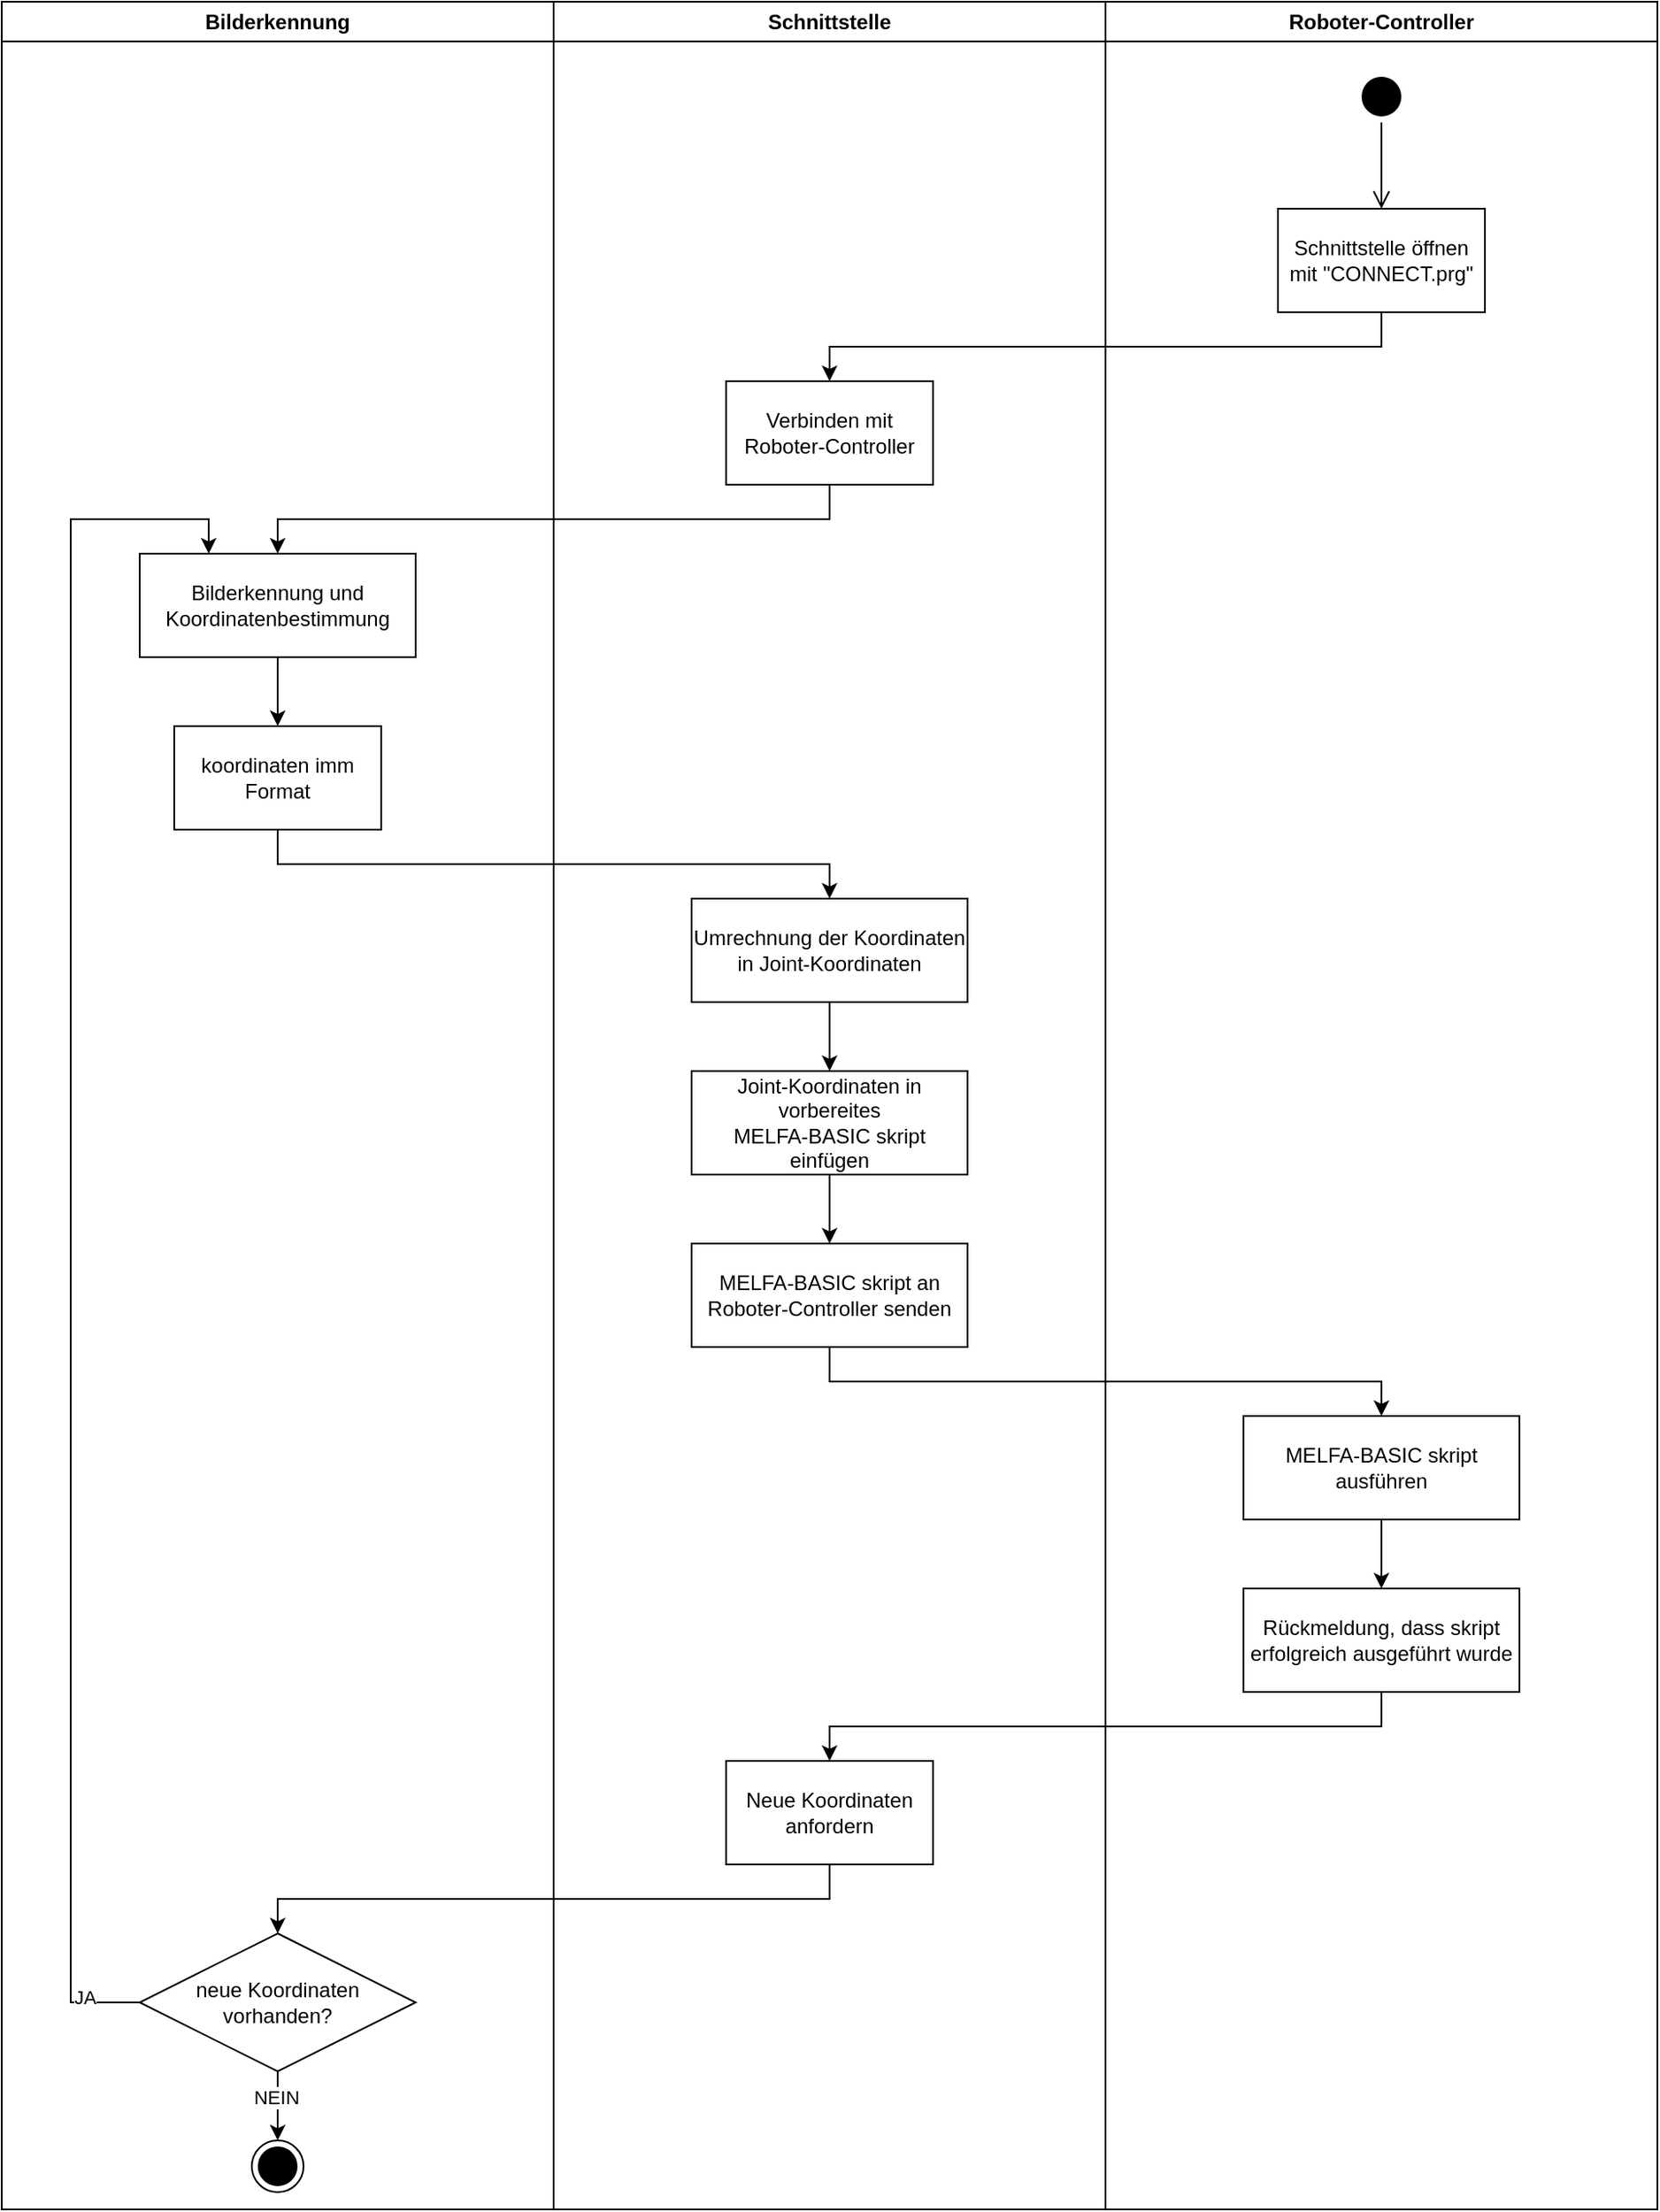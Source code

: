 <mxfile version="26.0.4">
  <diagram name="Page-1" id="mFp3fqJK2pyj7725vfZo">
    <mxGraphModel dx="1368" dy="958" grid="1" gridSize="10" guides="1" tooltips="1" connect="1" arrows="1" fold="1" page="1" pageScale="1" pageWidth="1100" pageHeight="850" math="0" shadow="0">
      <root>
        <mxCell id="0" />
        <mxCell id="1" parent="0" />
        <mxCell id="-YbNEXR8CqB4Sgd9t8pY-2" value="Bilderkennung" style="swimlane;whiteSpace=wrap;html=1;" vertex="1" parent="1">
          <mxGeometry x="40" y="40" width="320" height="1280" as="geometry" />
        </mxCell>
        <mxCell id="-YbNEXR8CqB4Sgd9t8pY-9" style="edgeStyle=orthogonalEdgeStyle;rounded=0;orthogonalLoop=1;jettySize=auto;html=1;entryX=0.5;entryY=0;entryDx=0;entryDy=0;" edge="1" parent="-YbNEXR8CqB4Sgd9t8pY-2" source="-YbNEXR8CqB4Sgd9t8pY-1" target="-YbNEXR8CqB4Sgd9t8pY-5">
          <mxGeometry relative="1" as="geometry" />
        </mxCell>
        <mxCell id="-YbNEXR8CqB4Sgd9t8pY-1" value="Bilderkennung und Koordinatenbestimmung" style="rounded=0;whiteSpace=wrap;html=1;" vertex="1" parent="-YbNEXR8CqB4Sgd9t8pY-2">
          <mxGeometry x="80" y="320" width="160" height="60" as="geometry" />
        </mxCell>
        <mxCell id="-YbNEXR8CqB4Sgd9t8pY-5" value="koordinaten imm Format" style="rounded=0;whiteSpace=wrap;html=1;" vertex="1" parent="-YbNEXR8CqB4Sgd9t8pY-2">
          <mxGeometry x="100" y="420" width="120" height="60" as="geometry" />
        </mxCell>
        <mxCell id="-YbNEXR8CqB4Sgd9t8pY-27" style="edgeStyle=orthogonalEdgeStyle;rounded=0;orthogonalLoop=1;jettySize=auto;html=1;exitX=0;exitY=0.5;exitDx=0;exitDy=0;entryX=0.25;entryY=0;entryDx=0;entryDy=0;" edge="1" parent="-YbNEXR8CqB4Sgd9t8pY-2" source="-YbNEXR8CqB4Sgd9t8pY-26" target="-YbNEXR8CqB4Sgd9t8pY-1">
          <mxGeometry relative="1" as="geometry">
            <Array as="points">
              <mxPoint x="40" y="1160" />
              <mxPoint x="40" y="300" />
              <mxPoint x="120" y="300" />
            </Array>
          </mxGeometry>
        </mxCell>
        <mxCell id="-YbNEXR8CqB4Sgd9t8pY-31" value="JA" style="edgeLabel;html=1;align=center;verticalAlign=middle;resizable=0;points=[];" vertex="1" connectable="0" parent="-YbNEXR8CqB4Sgd9t8pY-27">
          <mxGeometry x="-0.935" y="-3" relative="1" as="geometry">
            <mxPoint as="offset" />
          </mxGeometry>
        </mxCell>
        <mxCell id="-YbNEXR8CqB4Sgd9t8pY-32" value="" style="edgeStyle=orthogonalEdgeStyle;rounded=0;orthogonalLoop=1;jettySize=auto;html=1;" edge="1" parent="-YbNEXR8CqB4Sgd9t8pY-2" source="-YbNEXR8CqB4Sgd9t8pY-26" target="-YbNEXR8CqB4Sgd9t8pY-8">
          <mxGeometry relative="1" as="geometry" />
        </mxCell>
        <mxCell id="-YbNEXR8CqB4Sgd9t8pY-33" value="NEIN" style="edgeLabel;html=1;align=center;verticalAlign=middle;resizable=0;points=[];" vertex="1" connectable="0" parent="-YbNEXR8CqB4Sgd9t8pY-32">
          <mxGeometry x="-0.25" y="-1" relative="1" as="geometry">
            <mxPoint as="offset" />
          </mxGeometry>
        </mxCell>
        <mxCell id="-YbNEXR8CqB4Sgd9t8pY-26" value="neue Koordinaten vorhanden?" style="rhombus;whiteSpace=wrap;html=1;" vertex="1" parent="-YbNEXR8CqB4Sgd9t8pY-2">
          <mxGeometry x="80" y="1120" width="160" height="80" as="geometry" />
        </mxCell>
        <mxCell id="-YbNEXR8CqB4Sgd9t8pY-8" value="" style="ellipse;html=1;shape=endState;fillColor=#000000;strokeColor=#000000;" vertex="1" parent="-YbNEXR8CqB4Sgd9t8pY-2">
          <mxGeometry x="145" y="1240" width="30" height="30" as="geometry" />
        </mxCell>
        <mxCell id="-YbNEXR8CqB4Sgd9t8pY-3" value="Schnittstelle" style="swimlane;whiteSpace=wrap;html=1;" vertex="1" parent="1">
          <mxGeometry x="360" y="40" width="320" height="1280" as="geometry" />
        </mxCell>
        <mxCell id="-YbNEXR8CqB4Sgd9t8pY-22" value="" style="edgeStyle=orthogonalEdgeStyle;rounded=0;orthogonalLoop=1;jettySize=auto;html=1;" edge="1" parent="-YbNEXR8CqB4Sgd9t8pY-3" source="-YbNEXR8CqB4Sgd9t8pY-10" target="-YbNEXR8CqB4Sgd9t8pY-11">
          <mxGeometry relative="1" as="geometry" />
        </mxCell>
        <mxCell id="-YbNEXR8CqB4Sgd9t8pY-10" value="Umrechnung der Koordinaten in Joint-Koordinaten" style="html=1;whiteSpace=wrap;" vertex="1" parent="-YbNEXR8CqB4Sgd9t8pY-3">
          <mxGeometry x="80" y="520" width="160" height="60" as="geometry" />
        </mxCell>
        <mxCell id="-YbNEXR8CqB4Sgd9t8pY-23" value="" style="edgeStyle=orthogonalEdgeStyle;rounded=0;orthogonalLoop=1;jettySize=auto;html=1;" edge="1" parent="-YbNEXR8CqB4Sgd9t8pY-3" source="-YbNEXR8CqB4Sgd9t8pY-11" target="-YbNEXR8CqB4Sgd9t8pY-15">
          <mxGeometry relative="1" as="geometry" />
        </mxCell>
        <mxCell id="-YbNEXR8CqB4Sgd9t8pY-11" value="Joint-Koordinaten in vorbereites&lt;div&gt;MELFA-BASIC skript einfügen&lt;/div&gt;" style="rounded=0;whiteSpace=wrap;html=1;" vertex="1" parent="-YbNEXR8CqB4Sgd9t8pY-3">
          <mxGeometry x="80" y="620" width="160" height="60" as="geometry" />
        </mxCell>
        <mxCell id="-YbNEXR8CqB4Sgd9t8pY-13" value="Verbinden mit Roboter-Controller" style="rounded=0;whiteSpace=wrap;html=1;" vertex="1" parent="-YbNEXR8CqB4Sgd9t8pY-3">
          <mxGeometry x="100" y="220" width="120" height="60" as="geometry" />
        </mxCell>
        <mxCell id="-YbNEXR8CqB4Sgd9t8pY-15" value="MELFA-BASIC skript an Roboter-Controller senden" style="rounded=0;whiteSpace=wrap;html=1;" vertex="1" parent="-YbNEXR8CqB4Sgd9t8pY-3">
          <mxGeometry x="80" y="720" width="160" height="60" as="geometry" />
        </mxCell>
        <mxCell id="-YbNEXR8CqB4Sgd9t8pY-18" value="Neue Koordinaten anfordern" style="rounded=0;whiteSpace=wrap;html=1;" vertex="1" parent="-YbNEXR8CqB4Sgd9t8pY-3">
          <mxGeometry x="100" y="1020" width="120" height="60" as="geometry" />
        </mxCell>
        <mxCell id="-YbNEXR8CqB4Sgd9t8pY-4" value="Roboter-Controller" style="swimlane;whiteSpace=wrap;html=1;" vertex="1" parent="1">
          <mxGeometry x="680" y="40" width="320" height="1280" as="geometry" />
        </mxCell>
        <mxCell id="-YbNEXR8CqB4Sgd9t8pY-12" value="Schnittstelle öffnen mit &quot;CONNECT.prg&quot;" style="rounded=0;whiteSpace=wrap;html=1;" vertex="1" parent="-YbNEXR8CqB4Sgd9t8pY-4">
          <mxGeometry x="100" y="120" width="120" height="60" as="geometry" />
        </mxCell>
        <mxCell id="-YbNEXR8CqB4Sgd9t8pY-6" value="" style="ellipse;html=1;shape=startState;fillColor=#000000;strokeColor=#000000;" vertex="1" parent="-YbNEXR8CqB4Sgd9t8pY-4">
          <mxGeometry x="145" y="40" width="30" height="30" as="geometry" />
        </mxCell>
        <mxCell id="-YbNEXR8CqB4Sgd9t8pY-7" value="" style="edgeStyle=orthogonalEdgeStyle;html=1;verticalAlign=bottom;endArrow=open;endSize=8;strokeColor=#000000;rounded=0;entryX=0.5;entryY=0;entryDx=0;entryDy=0;" edge="1" source="-YbNEXR8CqB4Sgd9t8pY-6" parent="-YbNEXR8CqB4Sgd9t8pY-4" target="-YbNEXR8CqB4Sgd9t8pY-12">
          <mxGeometry relative="1" as="geometry">
            <mxPoint x="-375" y="120" as="targetPoint" />
          </mxGeometry>
        </mxCell>
        <mxCell id="-YbNEXR8CqB4Sgd9t8pY-24" value="" style="edgeStyle=orthogonalEdgeStyle;rounded=0;orthogonalLoop=1;jettySize=auto;html=1;" edge="1" parent="-YbNEXR8CqB4Sgd9t8pY-4" source="-YbNEXR8CqB4Sgd9t8pY-16" target="-YbNEXR8CqB4Sgd9t8pY-17">
          <mxGeometry relative="1" as="geometry" />
        </mxCell>
        <mxCell id="-YbNEXR8CqB4Sgd9t8pY-16" value="MELFA-BASIC skript ausführen" style="rounded=0;whiteSpace=wrap;html=1;" vertex="1" parent="-YbNEXR8CqB4Sgd9t8pY-4">
          <mxGeometry x="80" y="820" width="160" height="60" as="geometry" />
        </mxCell>
        <mxCell id="-YbNEXR8CqB4Sgd9t8pY-17" value="Rückmeldung, dass skript erfolgreich ausgeführt wurde" style="rounded=0;whiteSpace=wrap;html=1;" vertex="1" parent="-YbNEXR8CqB4Sgd9t8pY-4">
          <mxGeometry x="80" y="920" width="160" height="60" as="geometry" />
        </mxCell>
        <mxCell id="-YbNEXR8CqB4Sgd9t8pY-20" style="edgeStyle=orthogonalEdgeStyle;rounded=0;orthogonalLoop=1;jettySize=auto;html=1;exitX=0.5;exitY=1;exitDx=0;exitDy=0;entryX=0.5;entryY=0;entryDx=0;entryDy=0;" edge="1" parent="1" source="-YbNEXR8CqB4Sgd9t8pY-17" target="-YbNEXR8CqB4Sgd9t8pY-18">
          <mxGeometry relative="1" as="geometry" />
        </mxCell>
        <mxCell id="-YbNEXR8CqB4Sgd9t8pY-21" style="edgeStyle=orthogonalEdgeStyle;rounded=0;orthogonalLoop=1;jettySize=auto;html=1;exitX=0.5;exitY=1;exitDx=0;exitDy=0;entryX=0.5;entryY=0;entryDx=0;entryDy=0;" edge="1" parent="1" source="-YbNEXR8CqB4Sgd9t8pY-15" target="-YbNEXR8CqB4Sgd9t8pY-16">
          <mxGeometry relative="1" as="geometry" />
        </mxCell>
        <mxCell id="-YbNEXR8CqB4Sgd9t8pY-25" style="edgeStyle=orthogonalEdgeStyle;rounded=0;orthogonalLoop=1;jettySize=auto;html=1;exitX=0.5;exitY=1;exitDx=0;exitDy=0;entryX=0.5;entryY=0;entryDx=0;entryDy=0;" edge="1" parent="1" source="-YbNEXR8CqB4Sgd9t8pY-5" target="-YbNEXR8CqB4Sgd9t8pY-10">
          <mxGeometry relative="1" as="geometry" />
        </mxCell>
        <mxCell id="-YbNEXR8CqB4Sgd9t8pY-28" style="edgeStyle=orthogonalEdgeStyle;rounded=0;orthogonalLoop=1;jettySize=auto;html=1;exitX=0.5;exitY=1;exitDx=0;exitDy=0;entryX=0.5;entryY=0;entryDx=0;entryDy=0;" edge="1" parent="1" source="-YbNEXR8CqB4Sgd9t8pY-13" target="-YbNEXR8CqB4Sgd9t8pY-1">
          <mxGeometry relative="1" as="geometry" />
        </mxCell>
        <mxCell id="-YbNEXR8CqB4Sgd9t8pY-29" style="edgeStyle=orthogonalEdgeStyle;rounded=0;orthogonalLoop=1;jettySize=auto;html=1;exitX=0.5;exitY=1;exitDx=0;exitDy=0;entryX=0.5;entryY=0;entryDx=0;entryDy=0;" edge="1" parent="1" source="-YbNEXR8CqB4Sgd9t8pY-12" target="-YbNEXR8CqB4Sgd9t8pY-13">
          <mxGeometry relative="1" as="geometry" />
        </mxCell>
        <mxCell id="-YbNEXR8CqB4Sgd9t8pY-30" style="edgeStyle=orthogonalEdgeStyle;rounded=0;orthogonalLoop=1;jettySize=auto;html=1;exitX=0.5;exitY=1;exitDx=0;exitDy=0;entryX=0.5;entryY=0;entryDx=0;entryDy=0;" edge="1" parent="1" source="-YbNEXR8CqB4Sgd9t8pY-18" target="-YbNEXR8CqB4Sgd9t8pY-26">
          <mxGeometry relative="1" as="geometry" />
        </mxCell>
      </root>
    </mxGraphModel>
  </diagram>
</mxfile>
